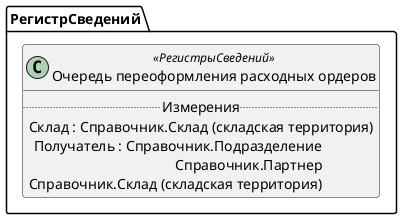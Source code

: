 ﻿@startuml ОчередьПереоформленияРасходныхОрдеров
'!include templates.wsd
'..\include templates.wsd
class РегистрСведений.ОчередьПереоформленияРасходныхОрдеров as "Очередь переоформления расходных ордеров" <<РегистрыСведений>>
{
..Измерения..
Склад : Справочник.Склад (складская территория)
Получатель : Справочник.Подразделение\rСправочник.Партнер\rСправочник.Склад (складская территория)
}
@enduml

